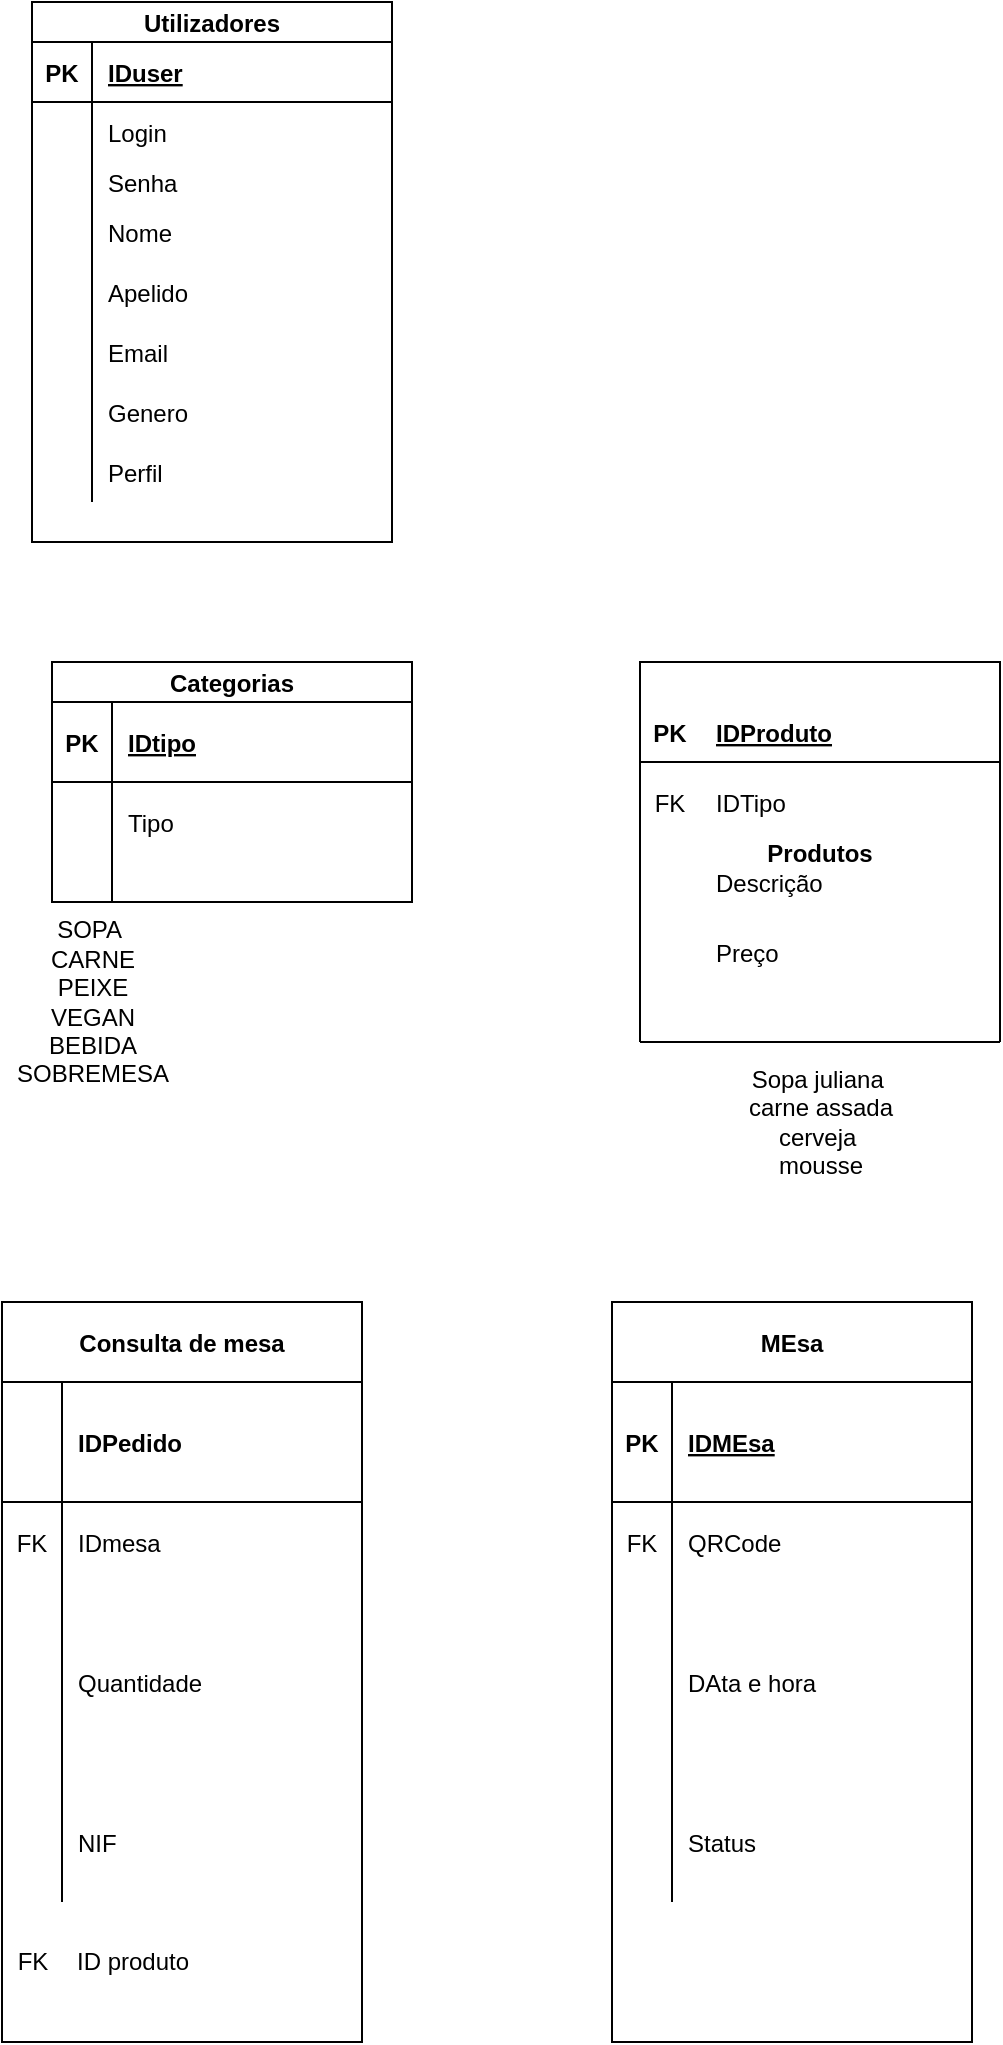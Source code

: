 <mxfile version="13.9.6" type="github" pages="3">
  <diagram id="DkwKKDM_1Ck2geFt0oLl" name="Lourenço">
    <mxGraphModel dx="760" dy="428" grid="1" gridSize="10" guides="0" tooltips="1" connect="1" arrows="1" fold="1" page="1" pageScale="1" pageWidth="827" pageHeight="1169" math="0" shadow="0">
      <root>
        <mxCell id="0" />
        <mxCell id="1" parent="0" />
        <mxCell id="mV_sAI22h6C5jhL4lRwS-14" value="Utilizadores" style="shape=table;startSize=20;container=1;collapsible=1;childLayout=tableLayout;fixedRows=1;rowLines=0;fontStyle=1;align=center;resizeLast=1;" parent="1" vertex="1">
          <mxGeometry x="110" y="80" width="180" height="270" as="geometry">
            <mxRectangle x="110" y="80" width="60" height="30" as="alternateBounds" />
          </mxGeometry>
        </mxCell>
        <mxCell id="mV_sAI22h6C5jhL4lRwS-15" value="" style="shape=partialRectangle;collapsible=0;dropTarget=0;pointerEvents=0;fillColor=none;top=0;left=0;bottom=1;right=0;points=[[0,0.5],[1,0.5]];portConstraint=eastwest;" parent="mV_sAI22h6C5jhL4lRwS-14" vertex="1">
          <mxGeometry y="20" width="180" height="30" as="geometry" />
        </mxCell>
        <mxCell id="mV_sAI22h6C5jhL4lRwS-16" value="PK" style="shape=partialRectangle;connectable=0;fillColor=none;top=0;left=0;bottom=0;right=0;fontStyle=1;overflow=hidden;" parent="mV_sAI22h6C5jhL4lRwS-15" vertex="1">
          <mxGeometry width="30" height="30" as="geometry" />
        </mxCell>
        <mxCell id="mV_sAI22h6C5jhL4lRwS-17" value="IDuser" style="shape=partialRectangle;connectable=0;fillColor=none;top=0;left=0;bottom=0;right=0;align=left;spacingLeft=6;fontStyle=5;overflow=hidden;" parent="mV_sAI22h6C5jhL4lRwS-15" vertex="1">
          <mxGeometry x="30" width="150" height="30" as="geometry" />
        </mxCell>
        <mxCell id="mV_sAI22h6C5jhL4lRwS-18" value="" style="shape=partialRectangle;collapsible=0;dropTarget=0;pointerEvents=0;fillColor=none;top=0;left=0;bottom=0;right=0;points=[[0,0.5],[1,0.5]];portConstraint=eastwest;" parent="mV_sAI22h6C5jhL4lRwS-14" vertex="1">
          <mxGeometry y="50" width="180" height="30" as="geometry" />
        </mxCell>
        <mxCell id="mV_sAI22h6C5jhL4lRwS-19" value="" style="shape=partialRectangle;connectable=0;fillColor=none;top=0;left=0;bottom=0;right=0;editable=1;overflow=hidden;" parent="mV_sAI22h6C5jhL4lRwS-18" vertex="1">
          <mxGeometry width="30" height="30" as="geometry" />
        </mxCell>
        <mxCell id="mV_sAI22h6C5jhL4lRwS-20" value="Login" style="shape=partialRectangle;connectable=0;fillColor=none;top=0;left=0;bottom=0;right=0;align=left;spacingLeft=6;overflow=hidden;" parent="mV_sAI22h6C5jhL4lRwS-18" vertex="1">
          <mxGeometry x="30" width="150" height="30" as="geometry" />
        </mxCell>
        <mxCell id="mV_sAI22h6C5jhL4lRwS-21" value="" style="shape=partialRectangle;collapsible=0;dropTarget=0;pointerEvents=0;fillColor=none;top=0;left=0;bottom=0;right=0;points=[[0,0.5],[1,0.5]];portConstraint=eastwest;" parent="mV_sAI22h6C5jhL4lRwS-14" vertex="1">
          <mxGeometry y="80" width="180" height="20" as="geometry" />
        </mxCell>
        <mxCell id="mV_sAI22h6C5jhL4lRwS-22" value="" style="shape=partialRectangle;connectable=0;fillColor=none;top=0;left=0;bottom=0;right=0;editable=1;overflow=hidden;" parent="mV_sAI22h6C5jhL4lRwS-21" vertex="1">
          <mxGeometry width="30" height="20" as="geometry" />
        </mxCell>
        <mxCell id="mV_sAI22h6C5jhL4lRwS-23" value="Senha" style="shape=partialRectangle;connectable=0;fillColor=none;top=0;left=0;bottom=0;right=0;align=left;spacingLeft=6;overflow=hidden;" parent="mV_sAI22h6C5jhL4lRwS-21" vertex="1">
          <mxGeometry x="30" width="150" height="20" as="geometry" />
        </mxCell>
        <mxCell id="mV_sAI22h6C5jhL4lRwS-24" value="" style="shape=partialRectangle;collapsible=0;dropTarget=0;pointerEvents=0;fillColor=none;top=0;left=0;bottom=0;right=0;points=[[0,0.5],[1,0.5]];portConstraint=eastwest;" parent="mV_sAI22h6C5jhL4lRwS-14" vertex="1">
          <mxGeometry y="100" width="180" height="30" as="geometry" />
        </mxCell>
        <mxCell id="mV_sAI22h6C5jhL4lRwS-25" value="" style="shape=partialRectangle;connectable=0;fillColor=none;top=0;left=0;bottom=0;right=0;editable=1;overflow=hidden;" parent="mV_sAI22h6C5jhL4lRwS-24" vertex="1">
          <mxGeometry width="30" height="30" as="geometry" />
        </mxCell>
        <mxCell id="mV_sAI22h6C5jhL4lRwS-26" value="Nome" style="shape=partialRectangle;connectable=0;fillColor=none;top=0;left=0;bottom=0;right=0;align=left;spacingLeft=6;overflow=hidden;" parent="mV_sAI22h6C5jhL4lRwS-24" vertex="1">
          <mxGeometry x="30" width="150" height="30" as="geometry" />
        </mxCell>
        <mxCell id="mV_sAI22h6C5jhL4lRwS-27" value="" style="shape=partialRectangle;collapsible=0;dropTarget=0;pointerEvents=0;fillColor=none;top=0;left=0;bottom=0;right=0;points=[[0,0.5],[1,0.5]];portConstraint=eastwest;" parent="mV_sAI22h6C5jhL4lRwS-14" vertex="1">
          <mxGeometry y="130" width="180" height="30" as="geometry" />
        </mxCell>
        <mxCell id="mV_sAI22h6C5jhL4lRwS-28" value="" style="shape=partialRectangle;connectable=0;fillColor=none;top=0;left=0;bottom=0;right=0;editable=1;overflow=hidden;" parent="mV_sAI22h6C5jhL4lRwS-27" vertex="1">
          <mxGeometry width="30" height="30" as="geometry" />
        </mxCell>
        <mxCell id="mV_sAI22h6C5jhL4lRwS-29" value="Apelido" style="shape=partialRectangle;connectable=0;fillColor=none;top=0;left=0;bottom=0;right=0;align=left;spacingLeft=6;overflow=hidden;" parent="mV_sAI22h6C5jhL4lRwS-27" vertex="1">
          <mxGeometry x="30" width="150" height="30" as="geometry" />
        </mxCell>
        <mxCell id="mV_sAI22h6C5jhL4lRwS-30" value="" style="shape=partialRectangle;collapsible=0;dropTarget=0;pointerEvents=0;fillColor=none;top=0;left=0;bottom=0;right=0;points=[[0,0.5],[1,0.5]];portConstraint=eastwest;" parent="mV_sAI22h6C5jhL4lRwS-14" vertex="1">
          <mxGeometry y="160" width="180" height="30" as="geometry" />
        </mxCell>
        <mxCell id="mV_sAI22h6C5jhL4lRwS-31" value="" style="shape=partialRectangle;connectable=0;fillColor=none;top=0;left=0;bottom=0;right=0;editable=1;overflow=hidden;" parent="mV_sAI22h6C5jhL4lRwS-30" vertex="1">
          <mxGeometry width="30" height="30" as="geometry" />
        </mxCell>
        <mxCell id="mV_sAI22h6C5jhL4lRwS-32" value="Email" style="shape=partialRectangle;connectable=0;fillColor=none;top=0;left=0;bottom=0;right=0;align=left;spacingLeft=6;overflow=hidden;" parent="mV_sAI22h6C5jhL4lRwS-30" vertex="1">
          <mxGeometry x="30" width="150" height="30" as="geometry" />
        </mxCell>
        <mxCell id="mV_sAI22h6C5jhL4lRwS-33" value="" style="shape=partialRectangle;collapsible=0;dropTarget=0;pointerEvents=0;fillColor=none;top=0;left=0;bottom=0;right=0;points=[[0,0.5],[1,0.5]];portConstraint=eastwest;" parent="mV_sAI22h6C5jhL4lRwS-14" vertex="1">
          <mxGeometry y="190" width="180" height="30" as="geometry" />
        </mxCell>
        <mxCell id="mV_sAI22h6C5jhL4lRwS-34" value="" style="shape=partialRectangle;connectable=0;fillColor=none;top=0;left=0;bottom=0;right=0;editable=1;overflow=hidden;" parent="mV_sAI22h6C5jhL4lRwS-33" vertex="1">
          <mxGeometry width="30" height="30" as="geometry" />
        </mxCell>
        <mxCell id="mV_sAI22h6C5jhL4lRwS-35" value="Genero" style="shape=partialRectangle;connectable=0;fillColor=none;top=0;left=0;bottom=0;right=0;align=left;spacingLeft=6;overflow=hidden;" parent="mV_sAI22h6C5jhL4lRwS-33" vertex="1">
          <mxGeometry x="30" width="150" height="30" as="geometry" />
        </mxCell>
        <mxCell id="mV_sAI22h6C5jhL4lRwS-36" value="" style="shape=partialRectangle;collapsible=0;dropTarget=0;pointerEvents=0;fillColor=none;top=0;left=0;bottom=0;right=0;points=[[0,0.5],[1,0.5]];portConstraint=eastwest;" parent="mV_sAI22h6C5jhL4lRwS-14" vertex="1">
          <mxGeometry y="220" width="180" height="30" as="geometry" />
        </mxCell>
        <mxCell id="mV_sAI22h6C5jhL4lRwS-37" value="" style="shape=partialRectangle;connectable=0;fillColor=none;top=0;left=0;bottom=0;right=0;editable=1;overflow=hidden;" parent="mV_sAI22h6C5jhL4lRwS-36" vertex="1">
          <mxGeometry width="30" height="30" as="geometry" />
        </mxCell>
        <mxCell id="mV_sAI22h6C5jhL4lRwS-38" value="Perfil" style="shape=partialRectangle;connectable=0;fillColor=none;top=0;left=0;bottom=0;right=0;align=left;spacingLeft=6;overflow=hidden;" parent="mV_sAI22h6C5jhL4lRwS-36" vertex="1">
          <mxGeometry x="30" width="150" height="30" as="geometry" />
        </mxCell>
        <mxCell id="mhmLFNbW6lM6lZ21YREa-2" value="Categorias" style="shape=table;startSize=20;container=1;collapsible=1;childLayout=tableLayout;fixedRows=1;rowLines=0;fontStyle=1;align=center;resizeLast=1;" vertex="1" parent="1">
          <mxGeometry x="120" y="410" width="180" height="120" as="geometry">
            <mxRectangle x="110" y="80" width="60" height="30" as="alternateBounds" />
          </mxGeometry>
        </mxCell>
        <mxCell id="mhmLFNbW6lM6lZ21YREa-3" value="" style="shape=partialRectangle;collapsible=0;dropTarget=0;pointerEvents=0;fillColor=none;top=0;left=0;bottom=1;right=0;points=[[0,0.5],[1,0.5]];portConstraint=eastwest;" vertex="1" parent="mhmLFNbW6lM6lZ21YREa-2">
          <mxGeometry y="20" width="180" height="40" as="geometry" />
        </mxCell>
        <mxCell id="mhmLFNbW6lM6lZ21YREa-4" value="PK" style="shape=partialRectangle;connectable=0;fillColor=none;top=0;left=0;bottom=0;right=0;fontStyle=1;overflow=hidden;" vertex="1" parent="mhmLFNbW6lM6lZ21YREa-3">
          <mxGeometry width="30" height="40" as="geometry" />
        </mxCell>
        <mxCell id="mhmLFNbW6lM6lZ21YREa-5" value="IDtipo" style="shape=partialRectangle;connectable=0;fillColor=none;top=0;left=0;bottom=0;right=0;align=left;spacingLeft=6;fontStyle=5;overflow=hidden;" vertex="1" parent="mhmLFNbW6lM6lZ21YREa-3">
          <mxGeometry x="30" width="150" height="40" as="geometry" />
        </mxCell>
        <mxCell id="mhmLFNbW6lM6lZ21YREa-9" value="" style="shape=partialRectangle;collapsible=0;dropTarget=0;pointerEvents=0;fillColor=none;top=0;left=0;bottom=0;right=0;points=[[0,0.5],[1,0.5]];portConstraint=eastwest;" vertex="1" parent="mhmLFNbW6lM6lZ21YREa-2">
          <mxGeometry y="60" width="180" height="40" as="geometry" />
        </mxCell>
        <mxCell id="mhmLFNbW6lM6lZ21YREa-10" value="" style="shape=partialRectangle;connectable=0;fillColor=none;top=0;left=0;bottom=0;right=0;editable=1;overflow=hidden;" vertex="1" parent="mhmLFNbW6lM6lZ21YREa-9">
          <mxGeometry width="30" height="40" as="geometry" />
        </mxCell>
        <mxCell id="mhmLFNbW6lM6lZ21YREa-11" value="Tipo" style="shape=partialRectangle;connectable=0;fillColor=none;top=0;left=0;bottom=0;right=0;align=left;spacingLeft=6;overflow=hidden;" vertex="1" parent="mhmLFNbW6lM6lZ21YREa-9">
          <mxGeometry x="30" width="150" height="40" as="geometry" />
        </mxCell>
        <mxCell id="mhmLFNbW6lM6lZ21YREa-12" value="" style="shape=partialRectangle;collapsible=0;dropTarget=0;pointerEvents=0;fillColor=none;top=0;left=0;bottom=0;right=0;points=[[0,0.5],[1,0.5]];portConstraint=eastwest;" vertex="1" parent="mhmLFNbW6lM6lZ21YREa-2">
          <mxGeometry y="100" width="180" height="20" as="geometry" />
        </mxCell>
        <mxCell id="mhmLFNbW6lM6lZ21YREa-13" value="" style="shape=partialRectangle;connectable=0;fillColor=none;top=0;left=0;bottom=0;right=0;editable=1;overflow=hidden;" vertex="1" parent="mhmLFNbW6lM6lZ21YREa-12">
          <mxGeometry width="30" height="20" as="geometry" />
        </mxCell>
        <mxCell id="mhmLFNbW6lM6lZ21YREa-14" value="" style="shape=partialRectangle;connectable=0;fillColor=none;top=0;left=0;bottom=0;right=0;align=left;spacingLeft=6;overflow=hidden;" vertex="1" parent="mhmLFNbW6lM6lZ21YREa-12">
          <mxGeometry x="30" width="150" height="20" as="geometry" />
        </mxCell>
        <mxCell id="MQrHsD9qI0hd1smn1hM2-1" value="Produtos" style="shape=table;startSize=190;container=1;collapsible=1;childLayout=tableLayout;fixedRows=1;rowLines=0;fontStyle=1;align=center;resizeLast=1;" vertex="1" parent="1">
          <mxGeometry x="414" y="410" width="180" height="190" as="geometry">
            <mxRectangle x="110" y="80" width="60" height="30" as="alternateBounds" />
          </mxGeometry>
        </mxCell>
        <mxCell id="MQrHsD9qI0hd1smn1hM2-2" value="" style="shape=partialRectangle;collapsible=0;dropTarget=0;pointerEvents=0;fillColor=none;top=0;left=0;bottom=1;right=0;points=[[0,0.5],[1,0.5]];portConstraint=eastwest;" vertex="1" parent="MQrHsD9qI0hd1smn1hM2-1">
          <mxGeometry y="20" width="180" height="30" as="geometry" />
        </mxCell>
        <mxCell id="MQrHsD9qI0hd1smn1hM2-3" value="PK" style="shape=partialRectangle;connectable=0;fillColor=none;top=0;left=0;bottom=0;right=0;fontStyle=1;overflow=hidden;" vertex="1" parent="MQrHsD9qI0hd1smn1hM2-2">
          <mxGeometry width="30" height="30" as="geometry" />
        </mxCell>
        <mxCell id="MQrHsD9qI0hd1smn1hM2-4" value="IDProduto" style="shape=partialRectangle;connectable=0;fillColor=none;top=0;left=0;bottom=0;right=0;align=left;spacingLeft=6;fontStyle=5;overflow=hidden;" vertex="1" parent="MQrHsD9qI0hd1smn1hM2-2">
          <mxGeometry x="30" width="150" height="30" as="geometry" />
        </mxCell>
        <mxCell id="MQrHsD9qI0hd1smn1hM2-5" value="" style="shape=partialRectangle;collapsible=0;dropTarget=0;pointerEvents=0;fillColor=none;top=0;left=0;bottom=0;right=0;points=[[0,0.5],[1,0.5]];portConstraint=eastwest;" vertex="1" parent="MQrHsD9qI0hd1smn1hM2-1">
          <mxGeometry y="50" width="180" height="40" as="geometry" />
        </mxCell>
        <mxCell id="MQrHsD9qI0hd1smn1hM2-6" value="FK" style="shape=partialRectangle;connectable=0;fillColor=none;top=0;left=0;bottom=0;right=0;editable=1;overflow=hidden;" vertex="1" parent="MQrHsD9qI0hd1smn1hM2-5">
          <mxGeometry width="30" height="40" as="geometry" />
        </mxCell>
        <mxCell id="MQrHsD9qI0hd1smn1hM2-7" value="IDTipo" style="shape=partialRectangle;connectable=0;fillColor=none;top=0;left=0;bottom=0;right=0;align=left;spacingLeft=6;overflow=hidden;" vertex="1" parent="MQrHsD9qI0hd1smn1hM2-5">
          <mxGeometry x="30" width="150" height="40" as="geometry" />
        </mxCell>
        <mxCell id="MQrHsD9qI0hd1smn1hM2-8" value="" style="shape=partialRectangle;collapsible=0;dropTarget=0;pointerEvents=0;fillColor=none;top=0;left=0;bottom=0;right=0;points=[[0,0.5],[1,0.5]];portConstraint=eastwest;" vertex="1" parent="MQrHsD9qI0hd1smn1hM2-1">
          <mxGeometry y="90" width="180" height="40" as="geometry" />
        </mxCell>
        <mxCell id="MQrHsD9qI0hd1smn1hM2-9" value="" style="shape=partialRectangle;connectable=0;fillColor=none;top=0;left=0;bottom=0;right=0;editable=1;overflow=hidden;" vertex="1" parent="MQrHsD9qI0hd1smn1hM2-8">
          <mxGeometry width="30" height="40" as="geometry" />
        </mxCell>
        <mxCell id="MQrHsD9qI0hd1smn1hM2-10" value="Descrição" style="shape=partialRectangle;connectable=0;fillColor=none;top=0;left=0;bottom=0;right=0;align=left;spacingLeft=6;overflow=hidden;" vertex="1" parent="MQrHsD9qI0hd1smn1hM2-8">
          <mxGeometry x="30" width="150" height="40" as="geometry" />
        </mxCell>
        <mxCell id="MQrHsD9qI0hd1smn1hM2-11" value="" style="shape=partialRectangle;collapsible=0;dropTarget=0;pointerEvents=0;fillColor=none;top=0;left=0;bottom=0;right=0;points=[[0,0.5],[1,0.5]];portConstraint=eastwest;" vertex="1" parent="MQrHsD9qI0hd1smn1hM2-1">
          <mxGeometry y="130" width="180" height="30" as="geometry" />
        </mxCell>
        <mxCell id="MQrHsD9qI0hd1smn1hM2-12" value="" style="shape=partialRectangle;connectable=0;fillColor=none;top=0;left=0;bottom=0;right=0;editable=1;overflow=hidden;" vertex="1" parent="MQrHsD9qI0hd1smn1hM2-11">
          <mxGeometry width="30" height="30" as="geometry" />
        </mxCell>
        <mxCell id="MQrHsD9qI0hd1smn1hM2-13" value="Preço" style="shape=partialRectangle;connectable=0;fillColor=none;top=0;left=0;bottom=0;right=0;align=left;spacingLeft=6;overflow=hidden;" vertex="1" parent="MQrHsD9qI0hd1smn1hM2-11">
          <mxGeometry x="30" width="150" height="30" as="geometry" />
        </mxCell>
        <mxCell id="MQrHsD9qI0hd1smn1hM2-14" value="" style="shape=partialRectangle;collapsible=0;dropTarget=0;pointerEvents=0;fillColor=none;top=0;left=0;bottom=0;right=0;points=[[0,0.5],[1,0.5]];portConstraint=eastwest;" vertex="1" parent="MQrHsD9qI0hd1smn1hM2-1">
          <mxGeometry y="160" width="180" height="30" as="geometry" />
        </mxCell>
        <mxCell id="MQrHsD9qI0hd1smn1hM2-15" value="" style="shape=partialRectangle;connectable=0;fillColor=none;top=0;left=0;bottom=0;right=0;editable=1;overflow=hidden;" vertex="1" parent="MQrHsD9qI0hd1smn1hM2-14">
          <mxGeometry width="30" height="30" as="geometry" />
        </mxCell>
        <mxCell id="MQrHsD9qI0hd1smn1hM2-16" value="" style="shape=partialRectangle;connectable=0;fillColor=none;top=0;left=0;bottom=0;right=0;align=left;spacingLeft=6;overflow=hidden;" vertex="1" parent="MQrHsD9qI0hd1smn1hM2-14">
          <mxGeometry x="30" width="150" height="30" as="geometry" />
        </mxCell>
        <mxCell id="MQrHsD9qI0hd1smn1hM2-25" value="SOPA&amp;nbsp;&lt;br&gt;CARNE&lt;br&gt;PEIXE&lt;br&gt;VEGAN&lt;br&gt;BEBIDA&lt;br&gt;SOBREMESA&lt;br&gt;" style="text;html=1;align=center;verticalAlign=middle;resizable=0;points=[];autosize=1;" vertex="1" parent="1">
          <mxGeometry x="95" y="535" width="90" height="90" as="geometry" />
        </mxCell>
        <mxCell id="MQrHsD9qI0hd1smn1hM2-26" value="Sopa juliana&amp;nbsp;&lt;br&gt;carne assada&lt;br&gt;cerveja&amp;nbsp;&lt;br&gt;mousse&lt;br&gt;" style="text;html=1;align=center;verticalAlign=middle;resizable=0;points=[];autosize=1;" vertex="1" parent="1">
          <mxGeometry x="459" y="610" width="90" height="60" as="geometry" />
        </mxCell>
        <mxCell id="MQrHsD9qI0hd1smn1hM2-43" value="Consulta de mesa" style="shape=table;startSize=40;container=1;collapsible=1;childLayout=tableLayout;fixedRows=1;rowLines=0;fontStyle=1;align=center;resizeLast=1;" vertex="1" parent="1">
          <mxGeometry x="95" y="730" width="180" height="370" as="geometry">
            <mxRectangle x="110" y="80" width="60" height="30" as="alternateBounds" />
          </mxGeometry>
        </mxCell>
        <mxCell id="MQrHsD9qI0hd1smn1hM2-44" value="" style="shape=partialRectangle;collapsible=0;dropTarget=0;pointerEvents=0;fillColor=none;top=0;left=0;bottom=1;right=0;points=[[0,0.5],[1,0.5]];portConstraint=eastwest;" vertex="1" parent="MQrHsD9qI0hd1smn1hM2-43">
          <mxGeometry y="40" width="180" height="60" as="geometry" />
        </mxCell>
        <mxCell id="MQrHsD9qI0hd1smn1hM2-45" value="" style="shape=partialRectangle;connectable=0;fillColor=none;top=0;left=0;bottom=0;right=0;fontStyle=1;overflow=hidden;" vertex="1" parent="MQrHsD9qI0hd1smn1hM2-44">
          <mxGeometry width="30" height="60" as="geometry" />
        </mxCell>
        <mxCell id="MQrHsD9qI0hd1smn1hM2-46" value="IDPedido" style="shape=partialRectangle;connectable=0;fillColor=none;top=0;left=0;bottom=0;right=0;align=left;spacingLeft=6;fontStyle=1;overflow=hidden;" vertex="1" parent="MQrHsD9qI0hd1smn1hM2-44">
          <mxGeometry x="30" width="150" height="60" as="geometry" />
        </mxCell>
        <mxCell id="MQrHsD9qI0hd1smn1hM2-47" value="" style="shape=partialRectangle;collapsible=0;dropTarget=0;pointerEvents=0;fillColor=none;top=0;left=0;bottom=0;right=0;points=[[0,0.5],[1,0.5]];portConstraint=eastwest;" vertex="1" parent="MQrHsD9qI0hd1smn1hM2-43">
          <mxGeometry y="100" width="180" height="40" as="geometry" />
        </mxCell>
        <mxCell id="MQrHsD9qI0hd1smn1hM2-48" value="FK" style="shape=partialRectangle;connectable=0;fillColor=none;top=0;left=0;bottom=0;right=0;editable=1;overflow=hidden;" vertex="1" parent="MQrHsD9qI0hd1smn1hM2-47">
          <mxGeometry width="30" height="40" as="geometry" />
        </mxCell>
        <mxCell id="MQrHsD9qI0hd1smn1hM2-49" value="IDmesa" style="shape=partialRectangle;connectable=0;fillColor=none;top=0;left=0;bottom=0;right=0;align=left;spacingLeft=6;overflow=hidden;" vertex="1" parent="MQrHsD9qI0hd1smn1hM2-47">
          <mxGeometry x="30" width="150" height="40" as="geometry" />
        </mxCell>
        <mxCell id="MQrHsD9qI0hd1smn1hM2-50" value="" style="shape=partialRectangle;collapsible=0;dropTarget=0;pointerEvents=0;fillColor=none;top=0;left=0;bottom=0;right=0;points=[[0,0.5],[1,0.5]];portConstraint=eastwest;" vertex="1" parent="MQrHsD9qI0hd1smn1hM2-43">
          <mxGeometry y="140" width="180" height="100" as="geometry" />
        </mxCell>
        <mxCell id="MQrHsD9qI0hd1smn1hM2-51" value="" style="shape=partialRectangle;connectable=0;fillColor=none;top=0;left=0;bottom=0;right=0;editable=1;overflow=hidden;" vertex="1" parent="MQrHsD9qI0hd1smn1hM2-50">
          <mxGeometry width="30" height="100" as="geometry" />
        </mxCell>
        <mxCell id="MQrHsD9qI0hd1smn1hM2-52" value="Quantidade" style="shape=partialRectangle;connectable=0;fillColor=none;top=0;left=0;bottom=0;right=0;align=left;spacingLeft=6;overflow=hidden;" vertex="1" parent="MQrHsD9qI0hd1smn1hM2-50">
          <mxGeometry x="30" width="150" height="100" as="geometry" />
        </mxCell>
        <mxCell id="MQrHsD9qI0hd1smn1hM2-56" value="" style="shape=partialRectangle;collapsible=0;dropTarget=0;pointerEvents=0;fillColor=none;top=0;left=0;bottom=0;right=0;points=[[0,0.5],[1,0.5]];portConstraint=eastwest;" vertex="1" parent="MQrHsD9qI0hd1smn1hM2-43">
          <mxGeometry y="240" width="180" height="60" as="geometry" />
        </mxCell>
        <mxCell id="MQrHsD9qI0hd1smn1hM2-57" value="" style="shape=partialRectangle;connectable=0;fillColor=none;top=0;left=0;bottom=0;right=0;editable=1;overflow=hidden;" vertex="1" parent="MQrHsD9qI0hd1smn1hM2-56">
          <mxGeometry width="30" height="60" as="geometry" />
        </mxCell>
        <mxCell id="MQrHsD9qI0hd1smn1hM2-58" value="NIF" style="shape=partialRectangle;connectable=0;fillColor=none;top=0;left=0;bottom=0;right=0;align=left;spacingLeft=6;overflow=hidden;" vertex="1" parent="MQrHsD9qI0hd1smn1hM2-56">
          <mxGeometry x="30" width="150" height="60" as="geometry" />
        </mxCell>
        <mxCell id="MQrHsD9qI0hd1smn1hM2-63" value="MEsa" style="shape=table;startSize=40;container=1;collapsible=1;childLayout=tableLayout;fixedRows=1;rowLines=0;fontStyle=1;align=center;resizeLast=1;" vertex="1" parent="1">
          <mxGeometry x="400" y="730" width="180" height="370" as="geometry">
            <mxRectangle x="110" y="80" width="60" height="30" as="alternateBounds" />
          </mxGeometry>
        </mxCell>
        <mxCell id="MQrHsD9qI0hd1smn1hM2-64" value="" style="shape=partialRectangle;collapsible=0;dropTarget=0;pointerEvents=0;fillColor=none;top=0;left=0;bottom=1;right=0;points=[[0,0.5],[1,0.5]];portConstraint=eastwest;" vertex="1" parent="MQrHsD9qI0hd1smn1hM2-63">
          <mxGeometry y="40" width="180" height="60" as="geometry" />
        </mxCell>
        <mxCell id="MQrHsD9qI0hd1smn1hM2-65" value="PK" style="shape=partialRectangle;connectable=0;fillColor=none;top=0;left=0;bottom=0;right=0;fontStyle=1;overflow=hidden;" vertex="1" parent="MQrHsD9qI0hd1smn1hM2-64">
          <mxGeometry width="30" height="60" as="geometry" />
        </mxCell>
        <mxCell id="MQrHsD9qI0hd1smn1hM2-66" value="IDMEsa" style="shape=partialRectangle;connectable=0;fillColor=none;top=0;left=0;bottom=0;right=0;align=left;spacingLeft=6;fontStyle=5;overflow=hidden;" vertex="1" parent="MQrHsD9qI0hd1smn1hM2-64">
          <mxGeometry x="30" width="150" height="60" as="geometry" />
        </mxCell>
        <mxCell id="MQrHsD9qI0hd1smn1hM2-67" value="" style="shape=partialRectangle;collapsible=0;dropTarget=0;pointerEvents=0;fillColor=none;top=0;left=0;bottom=0;right=0;points=[[0,0.5],[1,0.5]];portConstraint=eastwest;" vertex="1" parent="MQrHsD9qI0hd1smn1hM2-63">
          <mxGeometry y="100" width="180" height="40" as="geometry" />
        </mxCell>
        <mxCell id="MQrHsD9qI0hd1smn1hM2-68" value="FK" style="shape=partialRectangle;connectable=0;fillColor=none;top=0;left=0;bottom=0;right=0;editable=1;overflow=hidden;" vertex="1" parent="MQrHsD9qI0hd1smn1hM2-67">
          <mxGeometry width="30" height="40" as="geometry" />
        </mxCell>
        <mxCell id="MQrHsD9qI0hd1smn1hM2-69" value="QRCode" style="shape=partialRectangle;connectable=0;fillColor=none;top=0;left=0;bottom=0;right=0;align=left;spacingLeft=6;overflow=hidden;" vertex="1" parent="MQrHsD9qI0hd1smn1hM2-67">
          <mxGeometry x="30" width="150" height="40" as="geometry" />
        </mxCell>
        <mxCell id="MQrHsD9qI0hd1smn1hM2-70" value="" style="shape=partialRectangle;collapsible=0;dropTarget=0;pointerEvents=0;fillColor=none;top=0;left=0;bottom=0;right=0;points=[[0,0.5],[1,0.5]];portConstraint=eastwest;" vertex="1" parent="MQrHsD9qI0hd1smn1hM2-63">
          <mxGeometry y="140" width="180" height="100" as="geometry" />
        </mxCell>
        <mxCell id="MQrHsD9qI0hd1smn1hM2-71" value="" style="shape=partialRectangle;connectable=0;fillColor=none;top=0;left=0;bottom=0;right=0;editable=1;overflow=hidden;" vertex="1" parent="MQrHsD9qI0hd1smn1hM2-70">
          <mxGeometry width="30" height="100" as="geometry" />
        </mxCell>
        <mxCell id="MQrHsD9qI0hd1smn1hM2-72" value="DAta e hora" style="shape=partialRectangle;connectable=0;fillColor=none;top=0;left=0;bottom=0;right=0;align=left;spacingLeft=6;overflow=hidden;" vertex="1" parent="MQrHsD9qI0hd1smn1hM2-70">
          <mxGeometry x="30" width="150" height="100" as="geometry" />
        </mxCell>
        <mxCell id="MQrHsD9qI0hd1smn1hM2-73" value="" style="shape=partialRectangle;collapsible=0;dropTarget=0;pointerEvents=0;fillColor=none;top=0;left=0;bottom=0;right=0;points=[[0,0.5],[1,0.5]];portConstraint=eastwest;" vertex="1" parent="MQrHsD9qI0hd1smn1hM2-63">
          <mxGeometry y="240" width="180" height="60" as="geometry" />
        </mxCell>
        <mxCell id="MQrHsD9qI0hd1smn1hM2-74" value="" style="shape=partialRectangle;connectable=0;fillColor=none;top=0;left=0;bottom=0;right=0;editable=1;overflow=hidden;" vertex="1" parent="MQrHsD9qI0hd1smn1hM2-73">
          <mxGeometry width="30" height="60" as="geometry" />
        </mxCell>
        <mxCell id="MQrHsD9qI0hd1smn1hM2-75" value="Status" style="shape=partialRectangle;connectable=0;fillColor=none;top=0;left=0;bottom=0;right=0;align=left;spacingLeft=6;overflow=hidden;" vertex="1" parent="MQrHsD9qI0hd1smn1hM2-73">
          <mxGeometry x="30" width="150" height="60" as="geometry" />
        </mxCell>
        <mxCell id="MQrHsD9qI0hd1smn1hM2-76" value="ID produto" style="text;html=1;align=center;verticalAlign=middle;resizable=0;points=[];autosize=1;" vertex="1" parent="1">
          <mxGeometry x="125" y="1050" width="70" height="20" as="geometry" />
        </mxCell>
        <mxCell id="MQrHsD9qI0hd1smn1hM2-77" value="FK" style="text;html=1;align=center;verticalAlign=middle;resizable=0;points=[];autosize=1;" vertex="1" parent="1">
          <mxGeometry x="95" y="1050" width="30" height="20" as="geometry" />
        </mxCell>
      </root>
    </mxGraphModel>
  </diagram>
  <diagram id="QdSyZemHZ-_DFg78vYPu" name="David">
    <mxGraphModel dx="782" dy="469" grid="1" gridSize="10" guides="1" tooltips="1" connect="1" arrows="1" fold="1" page="1" pageScale="1" pageWidth="827" pageHeight="1169" math="0" shadow="0">
      <root>
        <mxCell id="gEv-sc7b4GJYa8IGp4tI-0" />
        <mxCell id="gEv-sc7b4GJYa8IGp4tI-1" parent="gEv-sc7b4GJYa8IGp4tI-0" />
        <mxCell id="U2f7QK102OUKn1K24mL8-0" value="Utilizadores" style="shape=table;startSize=20;container=1;collapsible=1;childLayout=tableLayout;fixedRows=1;rowLines=0;fontStyle=1;align=center;resizeLast=1;" parent="gEv-sc7b4GJYa8IGp4tI-1" vertex="1">
          <mxGeometry x="70" y="80" width="180" height="270" as="geometry">
            <mxRectangle x="110" y="80" width="60" height="30" as="alternateBounds" />
          </mxGeometry>
        </mxCell>
        <mxCell id="U2f7QK102OUKn1K24mL8-1" value="" style="shape=partialRectangle;collapsible=0;dropTarget=0;pointerEvents=0;fillColor=none;top=0;left=0;bottom=1;right=0;points=[[0,0.5],[1,0.5]];portConstraint=eastwest;" parent="U2f7QK102OUKn1K24mL8-0" vertex="1">
          <mxGeometry y="20" width="180" height="30" as="geometry" />
        </mxCell>
        <mxCell id="U2f7QK102OUKn1K24mL8-2" value="PK" style="shape=partialRectangle;connectable=0;fillColor=none;top=0;left=0;bottom=0;right=0;fontStyle=1;overflow=hidden;" parent="U2f7QK102OUKn1K24mL8-1" vertex="1">
          <mxGeometry width="30" height="30" as="geometry" />
        </mxCell>
        <mxCell id="U2f7QK102OUKn1K24mL8-3" value="IDuser" style="shape=partialRectangle;connectable=0;fillColor=none;top=0;left=0;bottom=0;right=0;align=left;spacingLeft=6;fontStyle=5;overflow=hidden;" parent="U2f7QK102OUKn1K24mL8-1" vertex="1">
          <mxGeometry x="30" width="150" height="30" as="geometry" />
        </mxCell>
        <mxCell id="U2f7QK102OUKn1K24mL8-4" value="" style="shape=partialRectangle;collapsible=0;dropTarget=0;pointerEvents=0;fillColor=none;top=0;left=0;bottom=0;right=0;points=[[0,0.5],[1,0.5]];portConstraint=eastwest;" parent="U2f7QK102OUKn1K24mL8-0" vertex="1">
          <mxGeometry y="50" width="180" height="30" as="geometry" />
        </mxCell>
        <mxCell id="U2f7QK102OUKn1K24mL8-5" value="" style="shape=partialRectangle;connectable=0;fillColor=none;top=0;left=0;bottom=0;right=0;editable=1;overflow=hidden;" parent="U2f7QK102OUKn1K24mL8-4" vertex="1">
          <mxGeometry width="30" height="30" as="geometry" />
        </mxCell>
        <mxCell id="U2f7QK102OUKn1K24mL8-6" value="Login" style="shape=partialRectangle;connectable=0;fillColor=none;top=0;left=0;bottom=0;right=0;align=left;spacingLeft=6;overflow=hidden;" parent="U2f7QK102OUKn1K24mL8-4" vertex="1">
          <mxGeometry x="30" width="150" height="30" as="geometry" />
        </mxCell>
        <mxCell id="U2f7QK102OUKn1K24mL8-7" value="" style="shape=partialRectangle;collapsible=0;dropTarget=0;pointerEvents=0;fillColor=none;top=0;left=0;bottom=0;right=0;points=[[0,0.5],[1,0.5]];portConstraint=eastwest;" parent="U2f7QK102OUKn1K24mL8-0" vertex="1">
          <mxGeometry y="80" width="180" height="20" as="geometry" />
        </mxCell>
        <mxCell id="U2f7QK102OUKn1K24mL8-8" value="" style="shape=partialRectangle;connectable=0;fillColor=none;top=0;left=0;bottom=0;right=0;editable=1;overflow=hidden;" parent="U2f7QK102OUKn1K24mL8-7" vertex="1">
          <mxGeometry width="30" height="20" as="geometry" />
        </mxCell>
        <mxCell id="U2f7QK102OUKn1K24mL8-9" value="Senha" style="shape=partialRectangle;connectable=0;fillColor=none;top=0;left=0;bottom=0;right=0;align=left;spacingLeft=6;overflow=hidden;" parent="U2f7QK102OUKn1K24mL8-7" vertex="1">
          <mxGeometry x="30" width="150" height="20" as="geometry" />
        </mxCell>
        <mxCell id="U2f7QK102OUKn1K24mL8-10" value="" style="shape=partialRectangle;collapsible=0;dropTarget=0;pointerEvents=0;fillColor=none;top=0;left=0;bottom=0;right=0;points=[[0,0.5],[1,0.5]];portConstraint=eastwest;" parent="U2f7QK102OUKn1K24mL8-0" vertex="1">
          <mxGeometry y="100" width="180" height="30" as="geometry" />
        </mxCell>
        <mxCell id="U2f7QK102OUKn1K24mL8-11" value="" style="shape=partialRectangle;connectable=0;fillColor=none;top=0;left=0;bottom=0;right=0;editable=1;overflow=hidden;" parent="U2f7QK102OUKn1K24mL8-10" vertex="1">
          <mxGeometry width="30" height="30" as="geometry" />
        </mxCell>
        <mxCell id="U2f7QK102OUKn1K24mL8-12" value="Nome" style="shape=partialRectangle;connectable=0;fillColor=none;top=0;left=0;bottom=0;right=0;align=left;spacingLeft=6;overflow=hidden;" parent="U2f7QK102OUKn1K24mL8-10" vertex="1">
          <mxGeometry x="30" width="150" height="30" as="geometry" />
        </mxCell>
        <mxCell id="U2f7QK102OUKn1K24mL8-13" value="" style="shape=partialRectangle;collapsible=0;dropTarget=0;pointerEvents=0;fillColor=none;top=0;left=0;bottom=0;right=0;points=[[0,0.5],[1,0.5]];portConstraint=eastwest;" parent="U2f7QK102OUKn1K24mL8-0" vertex="1">
          <mxGeometry y="130" width="180" height="30" as="geometry" />
        </mxCell>
        <mxCell id="U2f7QK102OUKn1K24mL8-14" value="" style="shape=partialRectangle;connectable=0;fillColor=none;top=0;left=0;bottom=0;right=0;editable=1;overflow=hidden;" parent="U2f7QK102OUKn1K24mL8-13" vertex="1">
          <mxGeometry width="30" height="30" as="geometry" />
        </mxCell>
        <mxCell id="U2f7QK102OUKn1K24mL8-15" value="Apelido" style="shape=partialRectangle;connectable=0;fillColor=none;top=0;left=0;bottom=0;right=0;align=left;spacingLeft=6;overflow=hidden;" parent="U2f7QK102OUKn1K24mL8-13" vertex="1">
          <mxGeometry x="30" width="150" height="30" as="geometry" />
        </mxCell>
        <mxCell id="U2f7QK102OUKn1K24mL8-16" value="" style="shape=partialRectangle;collapsible=0;dropTarget=0;pointerEvents=0;fillColor=none;top=0;left=0;bottom=0;right=0;points=[[0,0.5],[1,0.5]];portConstraint=eastwest;" parent="U2f7QK102OUKn1K24mL8-0" vertex="1">
          <mxGeometry y="160" width="180" height="30" as="geometry" />
        </mxCell>
        <mxCell id="U2f7QK102OUKn1K24mL8-17" value="" style="shape=partialRectangle;connectable=0;fillColor=none;top=0;left=0;bottom=0;right=0;editable=1;overflow=hidden;" parent="U2f7QK102OUKn1K24mL8-16" vertex="1">
          <mxGeometry width="30" height="30" as="geometry" />
        </mxCell>
        <mxCell id="U2f7QK102OUKn1K24mL8-18" value="Email" style="shape=partialRectangle;connectable=0;fillColor=none;top=0;left=0;bottom=0;right=0;align=left;spacingLeft=6;overflow=hidden;" parent="U2f7QK102OUKn1K24mL8-16" vertex="1">
          <mxGeometry x="30" width="150" height="30" as="geometry" />
        </mxCell>
        <mxCell id="U2f7QK102OUKn1K24mL8-19" value="" style="shape=partialRectangle;collapsible=0;dropTarget=0;pointerEvents=0;fillColor=none;top=0;left=0;bottom=0;right=0;points=[[0,0.5],[1,0.5]];portConstraint=eastwest;" parent="U2f7QK102OUKn1K24mL8-0" vertex="1">
          <mxGeometry y="190" width="180" height="30" as="geometry" />
        </mxCell>
        <mxCell id="U2f7QK102OUKn1K24mL8-20" value="" style="shape=partialRectangle;connectable=0;fillColor=none;top=0;left=0;bottom=0;right=0;editable=1;overflow=hidden;" parent="U2f7QK102OUKn1K24mL8-19" vertex="1">
          <mxGeometry width="30" height="30" as="geometry" />
        </mxCell>
        <mxCell id="U2f7QK102OUKn1K24mL8-21" value="Genero" style="shape=partialRectangle;connectable=0;fillColor=none;top=0;left=0;bottom=0;right=0;align=left;spacingLeft=6;overflow=hidden;" parent="U2f7QK102OUKn1K24mL8-19" vertex="1">
          <mxGeometry x="30" width="150" height="30" as="geometry" />
        </mxCell>
        <mxCell id="U2f7QK102OUKn1K24mL8-22" value="" style="shape=partialRectangle;collapsible=0;dropTarget=0;pointerEvents=0;fillColor=none;top=0;left=0;bottom=0;right=0;points=[[0,0.5],[1,0.5]];portConstraint=eastwest;" parent="U2f7QK102OUKn1K24mL8-0" vertex="1">
          <mxGeometry y="220" width="180" height="30" as="geometry" />
        </mxCell>
        <mxCell id="U2f7QK102OUKn1K24mL8-23" value="" style="shape=partialRectangle;connectable=0;fillColor=none;top=0;left=0;bottom=0;right=0;editable=1;overflow=hidden;" parent="U2f7QK102OUKn1K24mL8-22" vertex="1">
          <mxGeometry width="30" height="30" as="geometry" />
        </mxCell>
        <mxCell id="U2f7QK102OUKn1K24mL8-24" value="Perfil" style="shape=partialRectangle;connectable=0;fillColor=none;top=0;left=0;bottom=0;right=0;align=left;spacingLeft=6;overflow=hidden;" parent="U2f7QK102OUKn1K24mL8-22" vertex="1">
          <mxGeometry x="30" width="150" height="30" as="geometry" />
        </mxCell>
        <mxCell id="U2f7QK102OUKn1K24mL8-25" value="Categorias" style="shape=table;startSize=30;container=1;collapsible=1;childLayout=tableLayout;fixedRows=1;rowLines=0;fontStyle=1;align=center;resizeLast=1;" parent="gEv-sc7b4GJYa8IGp4tI-1" vertex="1">
          <mxGeometry x="360" y="120" width="180" height="130" as="geometry" />
        </mxCell>
        <mxCell id="U2f7QK102OUKn1K24mL8-26" value="" style="shape=partialRectangle;collapsible=0;dropTarget=0;pointerEvents=0;fillColor=none;top=0;left=0;bottom=1;right=0;points=[[0,0.5],[1,0.5]];portConstraint=eastwest;" parent="U2f7QK102OUKn1K24mL8-25" vertex="1">
          <mxGeometry y="30" width="180" height="30" as="geometry" />
        </mxCell>
        <mxCell id="U2f7QK102OUKn1K24mL8-27" value="PK" style="shape=partialRectangle;connectable=0;fillColor=none;top=0;left=0;bottom=0;right=0;fontStyle=1;overflow=hidden;" parent="U2f7QK102OUKn1K24mL8-26" vertex="1">
          <mxGeometry width="30" height="30" as="geometry" />
        </mxCell>
        <mxCell id="U2f7QK102OUKn1K24mL8-28" value="IDcategoria" style="shape=partialRectangle;connectable=0;fillColor=none;top=0;left=0;bottom=0;right=0;align=left;spacingLeft=6;fontStyle=5;overflow=hidden;" parent="U2f7QK102OUKn1K24mL8-26" vertex="1">
          <mxGeometry x="30" width="150" height="30" as="geometry" />
        </mxCell>
        <mxCell id="U2f7QK102OUKn1K24mL8-29" value="" style="shape=partialRectangle;collapsible=0;dropTarget=0;pointerEvents=0;fillColor=none;top=0;left=0;bottom=0;right=0;points=[[0,0.5],[1,0.5]];portConstraint=eastwest;" parent="U2f7QK102OUKn1K24mL8-25" vertex="1">
          <mxGeometry y="60" width="180" height="40" as="geometry" />
        </mxCell>
        <mxCell id="U2f7QK102OUKn1K24mL8-30" value="" style="shape=partialRectangle;connectable=0;fillColor=none;top=0;left=0;bottom=0;right=0;editable=1;overflow=hidden;" parent="U2f7QK102OUKn1K24mL8-29" vertex="1">
          <mxGeometry width="30" height="40" as="geometry" />
        </mxCell>
        <mxCell id="U2f7QK102OUKn1K24mL8-31" value="Descricao" style="shape=partialRectangle;connectable=0;fillColor=none;top=0;left=0;bottom=0;right=0;align=left;spacingLeft=6;overflow=hidden;" parent="U2f7QK102OUKn1K24mL8-29" vertex="1">
          <mxGeometry x="30" width="150" height="40" as="geometry" />
        </mxCell>
        <mxCell id="U2f7QK102OUKn1K24mL8-35" value="" style="shape=partialRectangle;collapsible=0;dropTarget=0;pointerEvents=0;fillColor=none;top=0;left=0;bottom=0;right=0;points=[[0,0.5],[1,0.5]];portConstraint=eastwest;" parent="U2f7QK102OUKn1K24mL8-25" vertex="1">
          <mxGeometry y="100" width="180" height="30" as="geometry" />
        </mxCell>
        <mxCell id="U2f7QK102OUKn1K24mL8-36" value="" style="shape=partialRectangle;connectable=0;fillColor=none;top=0;left=0;bottom=0;right=0;editable=1;overflow=hidden;html=1;" parent="U2f7QK102OUKn1K24mL8-35" vertex="1">
          <mxGeometry width="30" height="30" as="geometry" />
        </mxCell>
        <mxCell id="U2f7QK102OUKn1K24mL8-37" value="" style="shape=partialRectangle;connectable=0;fillColor=none;top=0;left=0;bottom=0;right=0;align=left;spacingLeft=6;overflow=hidden;html=1;" parent="U2f7QK102OUKn1K24mL8-35" vertex="1">
          <mxGeometry x="30" width="150" height="30" as="geometry" />
        </mxCell>
        <mxCell id="U2f7QK102OUKn1K24mL8-38" value="Produtos" style="shape=table;startSize=30;container=1;collapsible=1;childLayout=tableLayout;fixedRows=1;rowLines=0;fontStyle=1;align=center;resizeLast=1;html=1;" parent="gEv-sc7b4GJYa8IGp4tI-1" vertex="1">
          <mxGeometry x="360" y="300" width="180" height="280" as="geometry" />
        </mxCell>
        <mxCell id="U2f7QK102OUKn1K24mL8-39" value="" style="shape=partialRectangle;collapsible=0;dropTarget=0;pointerEvents=0;fillColor=none;top=0;left=0;bottom=1;right=0;points=[[0,0.5],[1,0.5]];portConstraint=eastwest;" parent="U2f7QK102OUKn1K24mL8-38" vertex="1">
          <mxGeometry y="30" width="180" height="30" as="geometry" />
        </mxCell>
        <mxCell id="U2f7QK102OUKn1K24mL8-40" value="PK" style="shape=partialRectangle;connectable=0;fillColor=none;top=0;left=0;bottom=0;right=0;fontStyle=1;overflow=hidden;" parent="U2f7QK102OUKn1K24mL8-39" vertex="1">
          <mxGeometry width="30" height="30" as="geometry" />
        </mxCell>
        <mxCell id="U2f7QK102OUKn1K24mL8-41" value="IDproduto" style="shape=partialRectangle;connectable=0;fillColor=none;top=0;left=0;bottom=0;right=0;align=left;spacingLeft=6;fontStyle=5;overflow=hidden;" parent="U2f7QK102OUKn1K24mL8-39" vertex="1">
          <mxGeometry x="30" width="150" height="30" as="geometry" />
        </mxCell>
        <mxCell id="U2f7QK102OUKn1K24mL8-42" value="" style="shape=partialRectangle;collapsible=0;dropTarget=0;pointerEvents=0;fillColor=none;top=0;left=0;bottom=0;right=0;points=[[0,0.5],[1,0.5]];portConstraint=eastwest;" parent="U2f7QK102OUKn1K24mL8-38" vertex="1">
          <mxGeometry y="60" width="180" height="30" as="geometry" />
        </mxCell>
        <mxCell id="U2f7QK102OUKn1K24mL8-43" value="FK" style="shape=partialRectangle;connectable=0;fillColor=none;top=0;left=0;bottom=0;right=0;editable=1;overflow=hidden;" parent="U2f7QK102OUKn1K24mL8-42" vertex="1">
          <mxGeometry width="30" height="30" as="geometry" />
        </mxCell>
        <mxCell id="U2f7QK102OUKn1K24mL8-44" value="IDcategoria" style="shape=partialRectangle;connectable=0;fillColor=none;top=0;left=0;bottom=0;right=0;align=left;spacingLeft=6;overflow=hidden;" parent="U2f7QK102OUKn1K24mL8-42" vertex="1">
          <mxGeometry x="30" width="150" height="30" as="geometry" />
        </mxCell>
        <mxCell id="U2f7QK102OUKn1K24mL8-45" value="" style="shape=partialRectangle;collapsible=0;dropTarget=0;pointerEvents=0;fillColor=none;top=0;left=0;bottom=0;right=0;points=[[0,0.5],[1,0.5]];portConstraint=eastwest;" parent="U2f7QK102OUKn1K24mL8-38" vertex="1">
          <mxGeometry y="90" width="180" height="30" as="geometry" />
        </mxCell>
        <mxCell id="U2f7QK102OUKn1K24mL8-46" value="" style="shape=partialRectangle;connectable=0;fillColor=none;top=0;left=0;bottom=0;right=0;editable=1;overflow=hidden;" parent="U2f7QK102OUKn1K24mL8-45" vertex="1">
          <mxGeometry width="30" height="30" as="geometry" />
        </mxCell>
        <mxCell id="U2f7QK102OUKn1K24mL8-47" value="Nome" style="shape=partialRectangle;connectable=0;fillColor=none;top=0;left=0;bottom=0;right=0;align=left;spacingLeft=6;overflow=hidden;" parent="U2f7QK102OUKn1K24mL8-45" vertex="1">
          <mxGeometry x="30" width="150" height="30" as="geometry" />
        </mxCell>
        <mxCell id="U2f7QK102OUKn1K24mL8-77" value="" style="shape=partialRectangle;collapsible=0;dropTarget=0;pointerEvents=0;fillColor=none;top=0;left=0;bottom=0;right=0;points=[[0,0.5],[1,0.5]];portConstraint=eastwest;" parent="U2f7QK102OUKn1K24mL8-38" vertex="1">
          <mxGeometry y="120" width="180" height="30" as="geometry" />
        </mxCell>
        <mxCell id="U2f7QK102OUKn1K24mL8-78" value="FK" style="shape=partialRectangle;connectable=0;fillColor=none;top=0;left=0;bottom=0;right=0;editable=1;overflow=hidden;" parent="U2f7QK102OUKn1K24mL8-77" vertex="1">
          <mxGeometry width="30" height="30" as="geometry" />
        </mxCell>
        <mxCell id="U2f7QK102OUKn1K24mL8-79" value="IDmarca" style="shape=partialRectangle;connectable=0;fillColor=none;top=0;left=0;bottom=0;right=0;align=left;spacingLeft=6;overflow=hidden;" parent="U2f7QK102OUKn1K24mL8-77" vertex="1">
          <mxGeometry x="30" width="150" height="30" as="geometry" />
        </mxCell>
        <mxCell id="U2f7QK102OUKn1K24mL8-48" value="" style="shape=partialRectangle;collapsible=0;dropTarget=0;pointerEvents=0;fillColor=none;top=0;left=0;bottom=0;right=0;points=[[0,0.5],[1,0.5]];portConstraint=eastwest;" parent="U2f7QK102OUKn1K24mL8-38" vertex="1">
          <mxGeometry y="150" width="180" height="40" as="geometry" />
        </mxCell>
        <mxCell id="U2f7QK102OUKn1K24mL8-49" value="" style="shape=partialRectangle;connectable=0;fillColor=none;top=0;left=0;bottom=0;right=0;editable=1;overflow=hidden;" parent="U2f7QK102OUKn1K24mL8-48" vertex="1">
          <mxGeometry width="30" height="40" as="geometry" />
        </mxCell>
        <mxCell id="U2f7QK102OUKn1K24mL8-50" value="Descricao" style="shape=partialRectangle;connectable=0;fillColor=none;top=0;left=0;bottom=0;right=0;align=left;spacingLeft=6;overflow=hidden;" parent="U2f7QK102OUKn1K24mL8-48" vertex="1">
          <mxGeometry x="30" width="150" height="40" as="geometry" />
        </mxCell>
        <mxCell id="U2f7QK102OUKn1K24mL8-67" value="" style="shape=partialRectangle;collapsible=0;dropTarget=0;pointerEvents=0;fillColor=none;top=0;left=0;bottom=0;right=0;points=[[0,0.5],[1,0.5]];portConstraint=eastwest;" parent="U2f7QK102OUKn1K24mL8-38" vertex="1">
          <mxGeometry y="190" width="180" height="30" as="geometry" />
        </mxCell>
        <mxCell id="U2f7QK102OUKn1K24mL8-68" value="" style="shape=partialRectangle;connectable=0;fillColor=none;top=0;left=0;bottom=0;right=0;editable=1;overflow=hidden;" parent="U2f7QK102OUKn1K24mL8-67" vertex="1">
          <mxGeometry width="30" height="30" as="geometry" />
        </mxCell>
        <mxCell id="U2f7QK102OUKn1K24mL8-69" value="Preco" style="shape=partialRectangle;connectable=0;fillColor=none;top=0;left=0;bottom=0;right=0;align=left;spacingLeft=6;overflow=hidden;" parent="U2f7QK102OUKn1K24mL8-67" vertex="1">
          <mxGeometry x="30" width="150" height="30" as="geometry" />
        </mxCell>
        <mxCell id="U2f7QK102OUKn1K24mL8-71" value="" style="shape=partialRectangle;collapsible=0;dropTarget=0;pointerEvents=0;fillColor=none;top=0;left=0;bottom=0;right=0;points=[[0,0.5],[1,0.5]];portConstraint=eastwest;" parent="U2f7QK102OUKn1K24mL8-38" vertex="1">
          <mxGeometry y="220" width="180" height="30" as="geometry" />
        </mxCell>
        <mxCell id="U2f7QK102OUKn1K24mL8-72" value="" style="shape=partialRectangle;connectable=0;fillColor=none;top=0;left=0;bottom=0;right=0;editable=1;overflow=hidden;" parent="U2f7QK102OUKn1K24mL8-71" vertex="1">
          <mxGeometry width="30" height="30" as="geometry" />
        </mxCell>
        <mxCell id="U2f7QK102OUKn1K24mL8-73" value="Quantidade" style="shape=partialRectangle;connectable=0;fillColor=none;top=0;left=0;bottom=0;right=0;align=left;spacingLeft=6;overflow=hidden;" parent="U2f7QK102OUKn1K24mL8-71" vertex="1">
          <mxGeometry x="30" width="150" height="30" as="geometry" />
        </mxCell>
        <mxCell id="U2f7QK102OUKn1K24mL8-74" value="" style="shape=partialRectangle;collapsible=0;dropTarget=0;pointerEvents=0;fillColor=none;top=0;left=0;bottom=0;right=0;points=[[0,0.5],[1,0.5]];portConstraint=eastwest;" parent="U2f7QK102OUKn1K24mL8-38" vertex="1">
          <mxGeometry y="250" width="180" height="30" as="geometry" />
        </mxCell>
        <mxCell id="U2f7QK102OUKn1K24mL8-75" value="" style="shape=partialRectangle;connectable=0;fillColor=none;top=0;left=0;bottom=0;right=0;editable=1;overflow=hidden;" parent="U2f7QK102OUKn1K24mL8-74" vertex="1">
          <mxGeometry width="30" height="30" as="geometry" />
        </mxCell>
        <mxCell id="U2f7QK102OUKn1K24mL8-76" value="Cor" style="shape=partialRectangle;connectable=0;fillColor=none;top=0;left=0;bottom=0;right=0;align=left;spacingLeft=6;overflow=hidden;" parent="U2f7QK102OUKn1K24mL8-74" vertex="1">
          <mxGeometry x="30" width="150" height="30" as="geometry" />
        </mxCell>
        <mxCell id="U2f7QK102OUKn1K24mL8-80" value="Marca" style="shape=table;startSize=30;container=1;collapsible=1;childLayout=tableLayout;fixedRows=1;rowLines=0;fontStyle=1;align=center;resizeLast=1;html=1;" parent="gEv-sc7b4GJYa8IGp4tI-1" vertex="1">
          <mxGeometry x="110" y="470" width="180" height="130" as="geometry" />
        </mxCell>
        <mxCell id="U2f7QK102OUKn1K24mL8-81" value="" style="shape=partialRectangle;collapsible=0;dropTarget=0;pointerEvents=0;fillColor=none;top=0;left=0;bottom=1;right=0;points=[[0,0.5],[1,0.5]];portConstraint=eastwest;" parent="U2f7QK102OUKn1K24mL8-80" vertex="1">
          <mxGeometry y="30" width="180" height="30" as="geometry" />
        </mxCell>
        <mxCell id="U2f7QK102OUKn1K24mL8-82" value="PK" style="shape=partialRectangle;connectable=0;fillColor=none;top=0;left=0;bottom=0;right=0;fontStyle=1;overflow=hidden;" parent="U2f7QK102OUKn1K24mL8-81" vertex="1">
          <mxGeometry width="30" height="30" as="geometry" />
        </mxCell>
        <mxCell id="U2f7QK102OUKn1K24mL8-83" value="IDmarca" style="shape=partialRectangle;connectable=0;fillColor=none;top=0;left=0;bottom=0;right=0;align=left;spacingLeft=6;fontStyle=5;overflow=hidden;" parent="U2f7QK102OUKn1K24mL8-81" vertex="1">
          <mxGeometry x="30" width="150" height="30" as="geometry" />
        </mxCell>
        <mxCell id="U2f7QK102OUKn1K24mL8-84" value="" style="shape=partialRectangle;collapsible=0;dropTarget=0;pointerEvents=0;fillColor=none;top=0;left=0;bottom=0;right=0;points=[[0,0.5],[1,0.5]];portConstraint=eastwest;" parent="U2f7QK102OUKn1K24mL8-80" vertex="1">
          <mxGeometry y="60" width="180" height="30" as="geometry" />
        </mxCell>
        <mxCell id="U2f7QK102OUKn1K24mL8-85" value="" style="shape=partialRectangle;connectable=0;fillColor=none;top=0;left=0;bottom=0;right=0;editable=1;overflow=hidden;" parent="U2f7QK102OUKn1K24mL8-84" vertex="1">
          <mxGeometry width="30" height="30" as="geometry" />
        </mxCell>
        <mxCell id="U2f7QK102OUKn1K24mL8-86" value="Nome" style="shape=partialRectangle;connectable=0;fillColor=none;top=0;left=0;bottom=0;right=0;align=left;spacingLeft=6;overflow=hidden;" parent="U2f7QK102OUKn1K24mL8-84" vertex="1">
          <mxGeometry x="30" width="150" height="30" as="geometry" />
        </mxCell>
        <mxCell id="U2f7QK102OUKn1K24mL8-87" value="" style="shape=partialRectangle;collapsible=0;dropTarget=0;pointerEvents=0;fillColor=none;top=0;left=0;bottom=0;right=0;points=[[0,0.5],[1,0.5]];portConstraint=eastwest;" parent="U2f7QK102OUKn1K24mL8-80" vertex="1">
          <mxGeometry y="90" width="180" height="30" as="geometry" />
        </mxCell>
        <mxCell id="U2f7QK102OUKn1K24mL8-88" value="" style="shape=partialRectangle;connectable=0;fillColor=none;top=0;left=0;bottom=0;right=0;editable=1;overflow=hidden;" parent="U2f7QK102OUKn1K24mL8-87" vertex="1">
          <mxGeometry width="30" height="30" as="geometry" />
        </mxCell>
        <mxCell id="U2f7QK102OUKn1K24mL8-89" value="Fornecedor" style="shape=partialRectangle;connectable=0;fillColor=none;top=0;left=0;bottom=0;right=0;align=left;spacingLeft=6;overflow=hidden;" parent="U2f7QK102OUKn1K24mL8-87" vertex="1">
          <mxGeometry x="30" width="150" height="30" as="geometry" />
        </mxCell>
        <mxCell id="U2f7QK102OUKn1K24mL8-93" value="Encomendas" style="shape=table;startSize=30;container=1;collapsible=1;childLayout=tableLayout;fixedRows=1;rowLines=0;fontStyle=1;align=center;resizeLast=1;html=1;" parent="gEv-sc7b4GJYa8IGp4tI-1" vertex="1">
          <mxGeometry x="90" y="700" width="180" height="330" as="geometry" />
        </mxCell>
        <mxCell id="U2f7QK102OUKn1K24mL8-94" value="" style="shape=partialRectangle;collapsible=0;dropTarget=0;pointerEvents=0;fillColor=none;top=0;left=0;bottom=1;right=0;points=[[0,0.5],[1,0.5]];portConstraint=eastwest;" parent="U2f7QK102OUKn1K24mL8-93" vertex="1">
          <mxGeometry y="30" width="180" height="30" as="geometry" />
        </mxCell>
        <mxCell id="U2f7QK102OUKn1K24mL8-95" value="PK" style="shape=partialRectangle;connectable=0;fillColor=none;top=0;left=0;bottom=0;right=0;fontStyle=1;overflow=hidden;" parent="U2f7QK102OUKn1K24mL8-94" vertex="1">
          <mxGeometry width="30" height="30" as="geometry" />
        </mxCell>
        <mxCell id="U2f7QK102OUKn1K24mL8-96" value="IDencomenda" style="shape=partialRectangle;connectable=0;fillColor=none;top=0;left=0;bottom=0;right=0;align=left;spacingLeft=6;fontStyle=5;overflow=hidden;" parent="U2f7QK102OUKn1K24mL8-94" vertex="1">
          <mxGeometry x="30" width="150" height="30" as="geometry" />
        </mxCell>
        <mxCell id="U2f7QK102OUKn1K24mL8-97" value="" style="shape=partialRectangle;collapsible=0;dropTarget=0;pointerEvents=0;fillColor=none;top=0;left=0;bottom=0;right=0;points=[[0,0.5],[1,0.5]];portConstraint=eastwest;" parent="U2f7QK102OUKn1K24mL8-93" vertex="1">
          <mxGeometry y="60" width="180" height="40" as="geometry" />
        </mxCell>
        <mxCell id="U2f7QK102OUKn1K24mL8-98" value="FK" style="shape=partialRectangle;connectable=0;fillColor=none;top=0;left=0;bottom=0;right=0;editable=1;overflow=hidden;" parent="U2f7QK102OUKn1K24mL8-97" vertex="1">
          <mxGeometry width="30" height="40" as="geometry" />
        </mxCell>
        <mxCell id="U2f7QK102OUKn1K24mL8-99" value="IDuser" style="shape=partialRectangle;connectable=0;fillColor=none;top=0;left=0;bottom=0;right=0;align=left;spacingLeft=6;overflow=hidden;" parent="U2f7QK102OUKn1K24mL8-97" vertex="1">
          <mxGeometry x="30" width="150" height="40" as="geometry" />
        </mxCell>
        <mxCell id="U2f7QK102OUKn1K24mL8-100" value="" style="shape=partialRectangle;collapsible=0;dropTarget=0;pointerEvents=0;fillColor=none;top=0;left=0;bottom=0;right=0;points=[[0,0.5],[1,0.5]];portConstraint=eastwest;" parent="U2f7QK102OUKn1K24mL8-93" vertex="1">
          <mxGeometry y="100" width="180" height="30" as="geometry" />
        </mxCell>
        <mxCell id="U2f7QK102OUKn1K24mL8-101" value="" style="shape=partialRectangle;connectable=0;fillColor=none;top=0;left=0;bottom=0;right=0;editable=1;overflow=hidden;" parent="U2f7QK102OUKn1K24mL8-100" vertex="1">
          <mxGeometry width="30" height="30" as="geometry" />
        </mxCell>
        <mxCell id="U2f7QK102OUKn1K24mL8-102" value="Data" style="shape=partialRectangle;connectable=0;fillColor=none;top=0;left=0;bottom=0;right=0;align=left;spacingLeft=6;overflow=hidden;" parent="U2f7QK102OUKn1K24mL8-100" vertex="1">
          <mxGeometry x="30" width="150" height="30" as="geometry" />
        </mxCell>
        <mxCell id="U2f7QK102OUKn1K24mL8-106" value="" style="shape=partialRectangle;collapsible=0;dropTarget=0;pointerEvents=0;fillColor=none;top=0;left=0;bottom=0;right=0;points=[[0,0.5],[1,0.5]];portConstraint=eastwest;" parent="U2f7QK102OUKn1K24mL8-93" vertex="1">
          <mxGeometry y="130" width="180" height="30" as="geometry" />
        </mxCell>
        <mxCell id="U2f7QK102OUKn1K24mL8-107" value="" style="shape=partialRectangle;connectable=0;fillColor=none;top=0;left=0;bottom=0;right=0;editable=1;overflow=hidden;" parent="U2f7QK102OUKn1K24mL8-106" vertex="1">
          <mxGeometry width="30" height="30" as="geometry" />
        </mxCell>
        <mxCell id="U2f7QK102OUKn1K24mL8-108" value="NIF" style="shape=partialRectangle;connectable=0;fillColor=none;top=0;left=0;bottom=0;right=0;align=left;spacingLeft=6;overflow=hidden;" parent="U2f7QK102OUKn1K24mL8-106" vertex="1">
          <mxGeometry x="30" width="150" height="30" as="geometry" />
        </mxCell>
        <mxCell id="U2f7QK102OUKn1K24mL8-103" value="" style="shape=partialRectangle;collapsible=0;dropTarget=0;pointerEvents=0;fillColor=none;top=0;left=0;bottom=0;right=0;points=[[0,0.5],[1,0.5]];portConstraint=eastwest;" parent="U2f7QK102OUKn1K24mL8-93" vertex="1">
          <mxGeometry y="160" width="180" height="40" as="geometry" />
        </mxCell>
        <mxCell id="U2f7QK102OUKn1K24mL8-104" value="" style="shape=partialRectangle;connectable=0;fillColor=none;top=0;left=0;bottom=0;right=0;editable=1;overflow=hidden;" parent="U2f7QK102OUKn1K24mL8-103" vertex="1">
          <mxGeometry width="30" height="40" as="geometry" />
        </mxCell>
        <mxCell id="U2f7QK102OUKn1K24mL8-105" value="MoradaEntrega" style="shape=partialRectangle;connectable=0;fillColor=none;top=0;left=0;bottom=0;right=0;align=left;spacingLeft=6;overflow=hidden;" parent="U2f7QK102OUKn1K24mL8-103" vertex="1">
          <mxGeometry x="30" width="150" height="40" as="geometry" />
        </mxCell>
        <mxCell id="U2f7QK102OUKn1K24mL8-109" value="" style="shape=partialRectangle;collapsible=0;dropTarget=0;pointerEvents=0;fillColor=none;top=0;left=0;bottom=0;right=0;points=[[0,0.5],[1,0.5]];portConstraint=eastwest;" parent="U2f7QK102OUKn1K24mL8-93" vertex="1">
          <mxGeometry y="200" width="180" height="40" as="geometry" />
        </mxCell>
        <mxCell id="U2f7QK102OUKn1K24mL8-110" value="" style="shape=partialRectangle;connectable=0;fillColor=none;top=0;left=0;bottom=0;right=0;editable=1;overflow=hidden;" parent="U2f7QK102OUKn1K24mL8-109" vertex="1">
          <mxGeometry width="30" height="40" as="geometry" />
        </mxCell>
        <mxCell id="U2f7QK102OUKn1K24mL8-111" value="RefMultibanco" style="shape=partialRectangle;connectable=0;fillColor=none;top=0;left=0;bottom=0;right=0;align=left;spacingLeft=6;overflow=hidden;" parent="U2f7QK102OUKn1K24mL8-109" vertex="1">
          <mxGeometry x="30" width="150" height="40" as="geometry" />
        </mxCell>
        <mxCell id="U2f7QK102OUKn1K24mL8-112" value="" style="shape=partialRectangle;collapsible=0;dropTarget=0;pointerEvents=0;fillColor=none;top=0;left=0;bottom=0;right=0;points=[[0,0.5],[1,0.5]];portConstraint=eastwest;" parent="U2f7QK102OUKn1K24mL8-93" vertex="1">
          <mxGeometry y="240" width="180" height="40" as="geometry" />
        </mxCell>
        <mxCell id="U2f7QK102OUKn1K24mL8-113" value="" style="shape=partialRectangle;connectable=0;fillColor=none;top=0;left=0;bottom=0;right=0;editable=1;overflow=hidden;" parent="U2f7QK102OUKn1K24mL8-112" vertex="1">
          <mxGeometry width="30" height="40" as="geometry" />
        </mxCell>
        <mxCell id="U2f7QK102OUKn1K24mL8-114" value="Observacao" style="shape=partialRectangle;connectable=0;fillColor=none;top=0;left=0;bottom=0;right=0;align=left;spacingLeft=6;overflow=hidden;" parent="U2f7QK102OUKn1K24mL8-112" vertex="1">
          <mxGeometry x="30" width="150" height="40" as="geometry" />
        </mxCell>
        <mxCell id="U2f7QK102OUKn1K24mL8-115" value="" style="shape=partialRectangle;collapsible=0;dropTarget=0;pointerEvents=0;fillColor=none;top=0;left=0;bottom=0;right=0;points=[[0,0.5],[1,0.5]];portConstraint=eastwest;" parent="U2f7QK102OUKn1K24mL8-93" vertex="1">
          <mxGeometry y="280" width="180" height="40" as="geometry" />
        </mxCell>
        <mxCell id="U2f7QK102OUKn1K24mL8-116" value="" style="shape=partialRectangle;connectable=0;fillColor=none;top=0;left=0;bottom=0;right=0;editable=1;overflow=hidden;" parent="U2f7QK102OUKn1K24mL8-115" vertex="1">
          <mxGeometry width="30" height="40" as="geometry" />
        </mxCell>
        <mxCell id="U2f7QK102OUKn1K24mL8-117" value="Pago" style="shape=partialRectangle;connectable=0;fillColor=none;top=0;left=0;bottom=0;right=0;align=left;spacingLeft=6;overflow=hidden;" parent="U2f7QK102OUKn1K24mL8-115" vertex="1">
          <mxGeometry x="30" width="150" height="40" as="geometry" />
        </mxCell>
        <mxCell id="U2f7QK102OUKn1K24mL8-134" value="EncomendaDetalhe" style="shape=table;startSize=30;container=1;collapsible=1;childLayout=tableLayout;fixedRows=1;rowLines=0;fontStyle=1;align=center;resizeLast=1;html=1;" parent="gEv-sc7b4GJYa8IGp4tI-1" vertex="1">
          <mxGeometry x="350" y="700" width="180" height="170" as="geometry" />
        </mxCell>
        <mxCell id="U2f7QK102OUKn1K24mL8-135" value="" style="shape=partialRectangle;collapsible=0;dropTarget=0;pointerEvents=0;fillColor=none;top=0;left=0;bottom=1;right=0;points=[[0,0.5],[1,0.5]];portConstraint=eastwest;" parent="U2f7QK102OUKn1K24mL8-134" vertex="1">
          <mxGeometry y="30" width="180" height="30" as="geometry" />
        </mxCell>
        <mxCell id="U2f7QK102OUKn1K24mL8-136" value="PK" style="shape=partialRectangle;connectable=0;fillColor=none;top=0;left=0;bottom=0;right=0;fontStyle=1;overflow=hidden;" parent="U2f7QK102OUKn1K24mL8-135" vertex="1">
          <mxGeometry width="30" height="30" as="geometry" />
        </mxCell>
        <mxCell id="U2f7QK102OUKn1K24mL8-137" value="IDencomenda" style="shape=partialRectangle;connectable=0;fillColor=none;top=0;left=0;bottom=0;right=0;align=left;spacingLeft=6;fontStyle=5;overflow=hidden;" parent="U2f7QK102OUKn1K24mL8-135" vertex="1">
          <mxGeometry x="30" width="150" height="30" as="geometry" />
        </mxCell>
        <mxCell id="U2f7QK102OUKn1K24mL8-138" value="" style="shape=partialRectangle;collapsible=0;dropTarget=0;pointerEvents=0;fillColor=none;top=0;left=0;bottom=0;right=0;points=[[0,0.5],[1,0.5]];portConstraint=eastwest;" parent="U2f7QK102OUKn1K24mL8-134" vertex="1">
          <mxGeometry y="60" width="180" height="40" as="geometry" />
        </mxCell>
        <mxCell id="U2f7QK102OUKn1K24mL8-139" value="FK" style="shape=partialRectangle;connectable=0;fillColor=none;top=0;left=0;bottom=0;right=0;editable=1;overflow=hidden;" parent="U2f7QK102OUKn1K24mL8-138" vertex="1">
          <mxGeometry width="30" height="40" as="geometry" />
        </mxCell>
        <mxCell id="U2f7QK102OUKn1K24mL8-140" value="IDProduto" style="shape=partialRectangle;connectable=0;fillColor=none;top=0;left=0;bottom=0;right=0;align=left;spacingLeft=6;overflow=hidden;" parent="U2f7QK102OUKn1K24mL8-138" vertex="1">
          <mxGeometry x="30" width="150" height="40" as="geometry" />
        </mxCell>
        <mxCell id="U2f7QK102OUKn1K24mL8-141" value="" style="shape=partialRectangle;collapsible=0;dropTarget=0;pointerEvents=0;fillColor=none;top=0;left=0;bottom=0;right=0;points=[[0,0.5],[1,0.5]];portConstraint=eastwest;" parent="U2f7QK102OUKn1K24mL8-134" vertex="1">
          <mxGeometry y="100" width="180" height="30" as="geometry" />
        </mxCell>
        <mxCell id="U2f7QK102OUKn1K24mL8-142" value="" style="shape=partialRectangle;connectable=0;fillColor=none;top=0;left=0;bottom=0;right=0;editable=1;overflow=hidden;" parent="U2f7QK102OUKn1K24mL8-141" vertex="1">
          <mxGeometry width="30" height="30" as="geometry" />
        </mxCell>
        <mxCell id="U2f7QK102OUKn1K24mL8-143" value="Quantidade" style="shape=partialRectangle;connectable=0;fillColor=none;top=0;left=0;bottom=0;right=0;align=left;spacingLeft=6;overflow=hidden;" parent="U2f7QK102OUKn1K24mL8-141" vertex="1">
          <mxGeometry x="30" width="150" height="30" as="geometry" />
        </mxCell>
        <mxCell id="U2f7QK102OUKn1K24mL8-144" value="" style="shape=partialRectangle;collapsible=0;dropTarget=0;pointerEvents=0;fillColor=none;top=0;left=0;bottom=0;right=0;points=[[0,0.5],[1,0.5]];portConstraint=eastwest;" parent="U2f7QK102OUKn1K24mL8-134" vertex="1">
          <mxGeometry y="130" width="180" height="30" as="geometry" />
        </mxCell>
        <mxCell id="U2f7QK102OUKn1K24mL8-145" value="" style="shape=partialRectangle;connectable=0;fillColor=none;top=0;left=0;bottom=0;right=0;editable=1;overflow=hidden;" parent="U2f7QK102OUKn1K24mL8-144" vertex="1">
          <mxGeometry width="30" height="30" as="geometry" />
        </mxCell>
        <mxCell id="U2f7QK102OUKn1K24mL8-146" value="Preco" style="shape=partialRectangle;connectable=0;fillColor=none;top=0;left=0;bottom=0;right=0;align=left;spacingLeft=6;overflow=hidden;" parent="U2f7QK102OUKn1K24mL8-144" vertex="1">
          <mxGeometry x="30" width="150" height="30" as="geometry" />
        </mxCell>
      </root>
    </mxGraphModel>
  </diagram>
  <diagram id="C9pRfW9cjT-qaVeJTtFu" name="Rodrigo">
    <mxGraphModel dx="782" dy="469" grid="1" gridSize="10" guides="1" tooltips="1" connect="1" arrows="1" fold="1" page="1" pageScale="1" pageWidth="827" pageHeight="1169" math="0" shadow="0">
      <root>
        <mxCell id="p4jIjoIQdUU2IrQ4gJnt-0" />
        <mxCell id="p4jIjoIQdUU2IrQ4gJnt-1" parent="p4jIjoIQdUU2IrQ4gJnt-0" />
      </root>
    </mxGraphModel>
  </diagram>
</mxfile>
